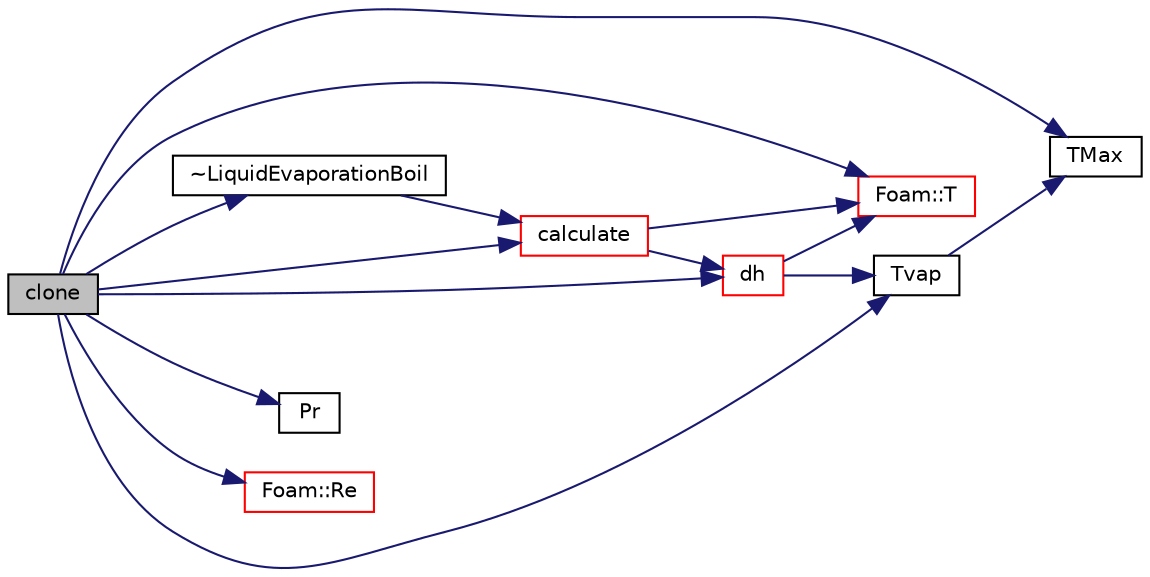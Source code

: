 digraph "clone"
{
  bgcolor="transparent";
  edge [fontname="Helvetica",fontsize="10",labelfontname="Helvetica",labelfontsize="10"];
  node [fontname="Helvetica",fontsize="10",shape=record];
  rankdir="LR";
  Node1 [label="clone",height=0.2,width=0.4,color="black", fillcolor="grey75", style="filled", fontcolor="black"];
  Node1 -> Node2 [color="midnightblue",fontsize="10",style="solid",fontname="Helvetica"];
  Node2 [label="calculate",height=0.2,width=0.4,color="red",URL="$a01389.html#aa41c2acc319edbd7aad631970ac1daa0",tooltip="Update model. "];
  Node2 -> Node3 [color="midnightblue",fontsize="10",style="solid",fontname="Helvetica"];
  Node3 [label="Foam::T",height=0.2,width=0.4,color="red",URL="$a10936.html#ae57fda0abb14bb0944947c463c6e09d4"];
  Node2 -> Node4 [color="midnightblue",fontsize="10",style="solid",fontname="Helvetica"];
  Node4 [label="dh",height=0.2,width=0.4,color="red",URL="$a01389.html#a269260e9dec7679dc167e6ae42afaef9",tooltip="Return the enthalpy per unit mass. "];
  Node4 -> Node3 [color="midnightblue",fontsize="10",style="solid",fontname="Helvetica"];
  Node4 -> Node5 [color="midnightblue",fontsize="10",style="solid",fontname="Helvetica"];
  Node5 [label="Tvap",height=0.2,width=0.4,color="black",URL="$a01389.html#a3ea72cb34ae15d6af1cbf25e211eb46a",tooltip="Return vapourisation temperature. "];
  Node5 -> Node6 [color="midnightblue",fontsize="10",style="solid",fontname="Helvetica"];
  Node6 [label="TMax",height=0.2,width=0.4,color="black",URL="$a01389.html#a9a5edae723e86cbd5e41e11516b62018",tooltip="Return maximum/limiting temperature. "];
  Node1 -> Node4 [color="midnightblue",fontsize="10",style="solid",fontname="Helvetica"];
  Node1 -> Node7 [color="midnightblue",fontsize="10",style="solid",fontname="Helvetica"];
  Node7 [label="Pr",height=0.2,width=0.4,color="black",URL="$a04659.html#aeb70e6440d8d38bb6bd40b634169896a"];
  Node1 -> Node8 [color="midnightblue",fontsize="10",style="solid",fontname="Helvetica"];
  Node8 [label="Foam::Re",height=0.2,width=0.4,color="red",URL="$a10936.html#affa366970bcbe0f7ccf7c85557a3e12b"];
  Node1 -> Node3 [color="midnightblue",fontsize="10",style="solid",fontname="Helvetica"];
  Node1 -> Node6 [color="midnightblue",fontsize="10",style="solid",fontname="Helvetica"];
  Node1 -> Node5 [color="midnightblue",fontsize="10",style="solid",fontname="Helvetica"];
  Node1 -> Node9 [color="midnightblue",fontsize="10",style="solid",fontname="Helvetica"];
  Node9 [label="~LiquidEvaporationBoil",height=0.2,width=0.4,color="black",URL="$a01389.html#a3d4ee5bf6b8dcd3180e6950a7a7c897f",tooltip="Destructor. "];
  Node9 -> Node2 [color="midnightblue",fontsize="10",style="solid",fontname="Helvetica"];
}
